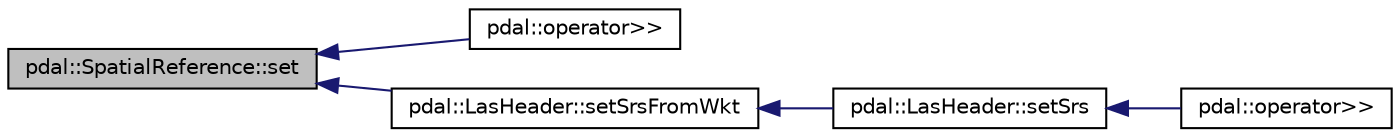 digraph "pdal::SpatialReference::set"
{
  edge [fontname="Helvetica",fontsize="10",labelfontname="Helvetica",labelfontsize="10"];
  node [fontname="Helvetica",fontsize="10",shape=record];
  rankdir="LR";
  Node1 [label="pdal::SpatialReference::set",height=0.2,width=0.4,color="black", fillcolor="grey75", style="filled", fontcolor="black"];
  Node1 -> Node2 [dir="back",color="midnightblue",fontsize="10",style="solid",fontname="Helvetica"];
  Node2 [label="pdal::operator\>\>",height=0.2,width=0.4,color="black", fillcolor="white", style="filled",URL="$namespacepdal.html#a15c6c8de1202ba7f8067ad02df603177"];
  Node1 -> Node3 [dir="back",color="midnightblue",fontsize="10",style="solid",fontname="Helvetica"];
  Node3 [label="pdal::LasHeader::setSrsFromWkt",height=0.2,width=0.4,color="black", fillcolor="white", style="filled",URL="$classpdal_1_1LasHeader.html#a61632ae01a0cbb279c3b15f4e6878c44"];
  Node3 -> Node4 [dir="back",color="midnightblue",fontsize="10",style="solid",fontname="Helvetica"];
  Node4 [label="pdal::LasHeader::setSrs",height=0.2,width=0.4,color="black", fillcolor="white", style="filled",URL="$classpdal_1_1LasHeader.html#a940d819d418dcd815466fe98f292dab5"];
  Node4 -> Node5 [dir="back",color="midnightblue",fontsize="10",style="solid",fontname="Helvetica"];
  Node5 [label="pdal::operator\>\>",height=0.2,width=0.4,color="black", fillcolor="white", style="filled",URL="$namespacepdal.html#a96d3d7266c452f1ea279b43b78dd43d1"];
}
